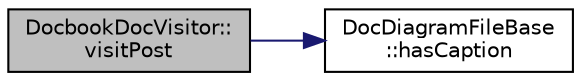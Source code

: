 digraph "DocbookDocVisitor::visitPost"
{
 // LATEX_PDF_SIZE
  edge [fontname="Helvetica",fontsize="10",labelfontname="Helvetica",labelfontsize="10"];
  node [fontname="Helvetica",fontsize="10",shape=record];
  rankdir="LR";
  Node1 [label="DocbookDocVisitor::\lvisitPost",height=0.2,width=0.4,color="black", fillcolor="grey75", style="filled", fontcolor="black",tooltip=" "];
  Node1 -> Node2 [color="midnightblue",fontsize="10",style="solid"];
  Node2 [label="DocDiagramFileBase\l::hasCaption",height=0.2,width=0.4,color="black", fillcolor="white", style="filled",URL="$classDocDiagramFileBase.html#aa4f1e17afcfd3c5cdf848da3f18d2e67",tooltip=" "];
}
